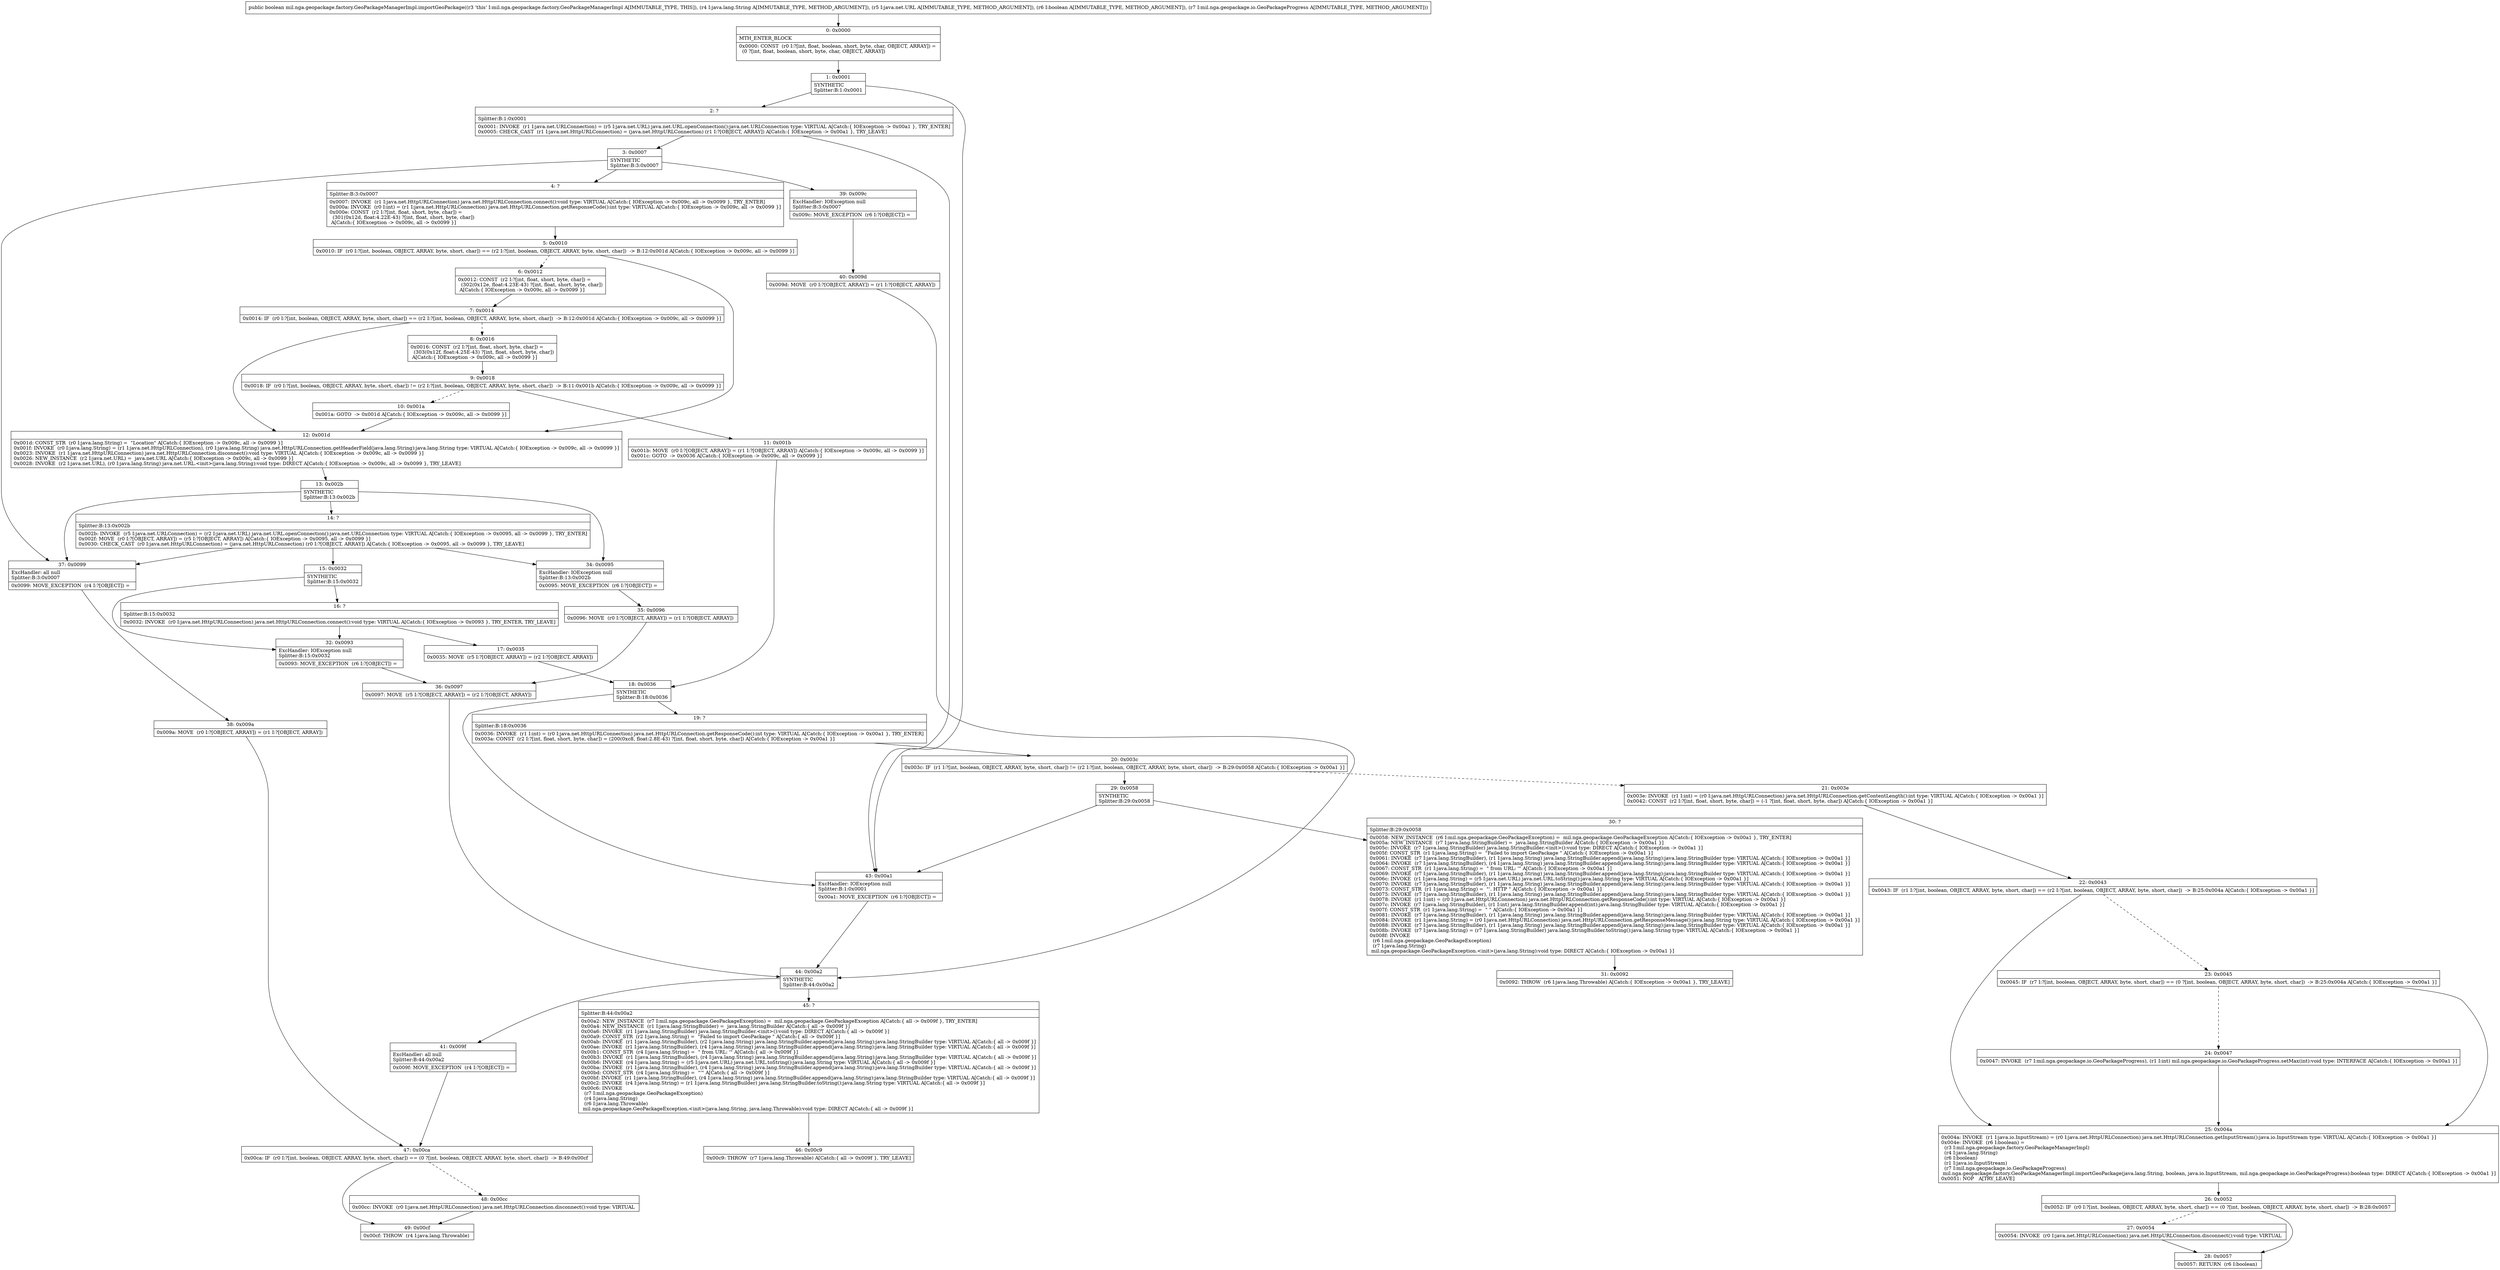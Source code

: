 digraph "CFG formil.nga.geopackage.factory.GeoPackageManagerImpl.importGeoPackage(Ljava\/lang\/String;Ljava\/net\/URL;ZLmil\/nga\/geopackage\/io\/GeoPackageProgress;)Z" {
Node_0 [shape=record,label="{0\:\ 0x0000|MTH_ENTER_BLOCK\l|0x0000: CONST  (r0 I:?[int, float, boolean, short, byte, char, OBJECT, ARRAY]) = \l  (0 ?[int, float, boolean, short, byte, char, OBJECT, ARRAY])\l \l}"];
Node_1 [shape=record,label="{1\:\ 0x0001|SYNTHETIC\lSplitter:B:1:0x0001\l}"];
Node_2 [shape=record,label="{2\:\ ?|Splitter:B:1:0x0001\l|0x0001: INVOKE  (r1 I:java.net.URLConnection) = (r5 I:java.net.URL) java.net.URL.openConnection():java.net.URLConnection type: VIRTUAL A[Catch:\{ IOException \-\> 0x00a1 \}, TRY_ENTER]\l0x0005: CHECK_CAST  (r1 I:java.net.HttpURLConnection) = (java.net.HttpURLConnection) (r1 I:?[OBJECT, ARRAY]) A[Catch:\{ IOException \-\> 0x00a1 \}, TRY_LEAVE]\l}"];
Node_3 [shape=record,label="{3\:\ 0x0007|SYNTHETIC\lSplitter:B:3:0x0007\l}"];
Node_4 [shape=record,label="{4\:\ ?|Splitter:B:3:0x0007\l|0x0007: INVOKE  (r1 I:java.net.HttpURLConnection) java.net.HttpURLConnection.connect():void type: VIRTUAL A[Catch:\{ IOException \-\> 0x009c, all \-\> 0x0099 \}, TRY_ENTER]\l0x000a: INVOKE  (r0 I:int) = (r1 I:java.net.HttpURLConnection) java.net.HttpURLConnection.getResponseCode():int type: VIRTUAL A[Catch:\{ IOException \-\> 0x009c, all \-\> 0x0099 \}]\l0x000e: CONST  (r2 I:?[int, float, short, byte, char]) = \l  (301(0x12d, float:4.22E\-43) ?[int, float, short, byte, char])\l A[Catch:\{ IOException \-\> 0x009c, all \-\> 0x0099 \}]\l}"];
Node_5 [shape=record,label="{5\:\ 0x0010|0x0010: IF  (r0 I:?[int, boolean, OBJECT, ARRAY, byte, short, char]) == (r2 I:?[int, boolean, OBJECT, ARRAY, byte, short, char])  \-\> B:12:0x001d A[Catch:\{ IOException \-\> 0x009c, all \-\> 0x0099 \}]\l}"];
Node_6 [shape=record,label="{6\:\ 0x0012|0x0012: CONST  (r2 I:?[int, float, short, byte, char]) = \l  (302(0x12e, float:4.23E\-43) ?[int, float, short, byte, char])\l A[Catch:\{ IOException \-\> 0x009c, all \-\> 0x0099 \}]\l}"];
Node_7 [shape=record,label="{7\:\ 0x0014|0x0014: IF  (r0 I:?[int, boolean, OBJECT, ARRAY, byte, short, char]) == (r2 I:?[int, boolean, OBJECT, ARRAY, byte, short, char])  \-\> B:12:0x001d A[Catch:\{ IOException \-\> 0x009c, all \-\> 0x0099 \}]\l}"];
Node_8 [shape=record,label="{8\:\ 0x0016|0x0016: CONST  (r2 I:?[int, float, short, byte, char]) = \l  (303(0x12f, float:4.25E\-43) ?[int, float, short, byte, char])\l A[Catch:\{ IOException \-\> 0x009c, all \-\> 0x0099 \}]\l}"];
Node_9 [shape=record,label="{9\:\ 0x0018|0x0018: IF  (r0 I:?[int, boolean, OBJECT, ARRAY, byte, short, char]) != (r2 I:?[int, boolean, OBJECT, ARRAY, byte, short, char])  \-\> B:11:0x001b A[Catch:\{ IOException \-\> 0x009c, all \-\> 0x0099 \}]\l}"];
Node_10 [shape=record,label="{10\:\ 0x001a|0x001a: GOTO  \-\> 0x001d A[Catch:\{ IOException \-\> 0x009c, all \-\> 0x0099 \}]\l}"];
Node_11 [shape=record,label="{11\:\ 0x001b|0x001b: MOVE  (r0 I:?[OBJECT, ARRAY]) = (r1 I:?[OBJECT, ARRAY]) A[Catch:\{ IOException \-\> 0x009c, all \-\> 0x0099 \}]\l0x001c: GOTO  \-\> 0x0036 A[Catch:\{ IOException \-\> 0x009c, all \-\> 0x0099 \}]\l}"];
Node_12 [shape=record,label="{12\:\ 0x001d|0x001d: CONST_STR  (r0 I:java.lang.String) =  \"Location\" A[Catch:\{ IOException \-\> 0x009c, all \-\> 0x0099 \}]\l0x001f: INVOKE  (r0 I:java.lang.String) = (r1 I:java.net.HttpURLConnection), (r0 I:java.lang.String) java.net.HttpURLConnection.getHeaderField(java.lang.String):java.lang.String type: VIRTUAL A[Catch:\{ IOException \-\> 0x009c, all \-\> 0x0099 \}]\l0x0023: INVOKE  (r1 I:java.net.HttpURLConnection) java.net.HttpURLConnection.disconnect():void type: VIRTUAL A[Catch:\{ IOException \-\> 0x009c, all \-\> 0x0099 \}]\l0x0026: NEW_INSTANCE  (r2 I:java.net.URL) =  java.net.URL A[Catch:\{ IOException \-\> 0x009c, all \-\> 0x0099 \}]\l0x0028: INVOKE  (r2 I:java.net.URL), (r0 I:java.lang.String) java.net.URL.\<init\>(java.lang.String):void type: DIRECT A[Catch:\{ IOException \-\> 0x009c, all \-\> 0x0099 \}, TRY_LEAVE]\l}"];
Node_13 [shape=record,label="{13\:\ 0x002b|SYNTHETIC\lSplitter:B:13:0x002b\l}"];
Node_14 [shape=record,label="{14\:\ ?|Splitter:B:13:0x002b\l|0x002b: INVOKE  (r5 I:java.net.URLConnection) = (r2 I:java.net.URL) java.net.URL.openConnection():java.net.URLConnection type: VIRTUAL A[Catch:\{ IOException \-\> 0x0095, all \-\> 0x0099 \}, TRY_ENTER]\l0x002f: MOVE  (r0 I:?[OBJECT, ARRAY]) = (r5 I:?[OBJECT, ARRAY]) A[Catch:\{ IOException \-\> 0x0095, all \-\> 0x0099 \}]\l0x0030: CHECK_CAST  (r0 I:java.net.HttpURLConnection) = (java.net.HttpURLConnection) (r0 I:?[OBJECT, ARRAY]) A[Catch:\{ IOException \-\> 0x0095, all \-\> 0x0099 \}, TRY_LEAVE]\l}"];
Node_15 [shape=record,label="{15\:\ 0x0032|SYNTHETIC\lSplitter:B:15:0x0032\l}"];
Node_16 [shape=record,label="{16\:\ ?|Splitter:B:15:0x0032\l|0x0032: INVOKE  (r0 I:java.net.HttpURLConnection) java.net.HttpURLConnection.connect():void type: VIRTUAL A[Catch:\{ IOException \-\> 0x0093 \}, TRY_ENTER, TRY_LEAVE]\l}"];
Node_17 [shape=record,label="{17\:\ 0x0035|0x0035: MOVE  (r5 I:?[OBJECT, ARRAY]) = (r2 I:?[OBJECT, ARRAY]) \l}"];
Node_18 [shape=record,label="{18\:\ 0x0036|SYNTHETIC\lSplitter:B:18:0x0036\l}"];
Node_19 [shape=record,label="{19\:\ ?|Splitter:B:18:0x0036\l|0x0036: INVOKE  (r1 I:int) = (r0 I:java.net.HttpURLConnection) java.net.HttpURLConnection.getResponseCode():int type: VIRTUAL A[Catch:\{ IOException \-\> 0x00a1 \}, TRY_ENTER]\l0x003a: CONST  (r2 I:?[int, float, short, byte, char]) = (200(0xc8, float:2.8E\-43) ?[int, float, short, byte, char]) A[Catch:\{ IOException \-\> 0x00a1 \}]\l}"];
Node_20 [shape=record,label="{20\:\ 0x003c|0x003c: IF  (r1 I:?[int, boolean, OBJECT, ARRAY, byte, short, char]) != (r2 I:?[int, boolean, OBJECT, ARRAY, byte, short, char])  \-\> B:29:0x0058 A[Catch:\{ IOException \-\> 0x00a1 \}]\l}"];
Node_21 [shape=record,label="{21\:\ 0x003e|0x003e: INVOKE  (r1 I:int) = (r0 I:java.net.HttpURLConnection) java.net.HttpURLConnection.getContentLength():int type: VIRTUAL A[Catch:\{ IOException \-\> 0x00a1 \}]\l0x0042: CONST  (r2 I:?[int, float, short, byte, char]) = (\-1 ?[int, float, short, byte, char]) A[Catch:\{ IOException \-\> 0x00a1 \}]\l}"];
Node_22 [shape=record,label="{22\:\ 0x0043|0x0043: IF  (r1 I:?[int, boolean, OBJECT, ARRAY, byte, short, char]) == (r2 I:?[int, boolean, OBJECT, ARRAY, byte, short, char])  \-\> B:25:0x004a A[Catch:\{ IOException \-\> 0x00a1 \}]\l}"];
Node_23 [shape=record,label="{23\:\ 0x0045|0x0045: IF  (r7 I:?[int, boolean, OBJECT, ARRAY, byte, short, char]) == (0 ?[int, boolean, OBJECT, ARRAY, byte, short, char])  \-\> B:25:0x004a A[Catch:\{ IOException \-\> 0x00a1 \}]\l}"];
Node_24 [shape=record,label="{24\:\ 0x0047|0x0047: INVOKE  (r7 I:mil.nga.geopackage.io.GeoPackageProgress), (r1 I:int) mil.nga.geopackage.io.GeoPackageProgress.setMax(int):void type: INTERFACE A[Catch:\{ IOException \-\> 0x00a1 \}]\l}"];
Node_25 [shape=record,label="{25\:\ 0x004a|0x004a: INVOKE  (r1 I:java.io.InputStream) = (r0 I:java.net.HttpURLConnection) java.net.HttpURLConnection.getInputStream():java.io.InputStream type: VIRTUAL A[Catch:\{ IOException \-\> 0x00a1 \}]\l0x004e: INVOKE  (r6 I:boolean) = \l  (r3 I:mil.nga.geopackage.factory.GeoPackageManagerImpl)\l  (r4 I:java.lang.String)\l  (r6 I:boolean)\l  (r1 I:java.io.InputStream)\l  (r7 I:mil.nga.geopackage.io.GeoPackageProgress)\l mil.nga.geopackage.factory.GeoPackageManagerImpl.importGeoPackage(java.lang.String, boolean, java.io.InputStream, mil.nga.geopackage.io.GeoPackageProgress):boolean type: DIRECT A[Catch:\{ IOException \-\> 0x00a1 \}]\l0x0051: NOP   A[TRY_LEAVE]\l}"];
Node_26 [shape=record,label="{26\:\ 0x0052|0x0052: IF  (r0 I:?[int, boolean, OBJECT, ARRAY, byte, short, char]) == (0 ?[int, boolean, OBJECT, ARRAY, byte, short, char])  \-\> B:28:0x0057 \l}"];
Node_27 [shape=record,label="{27\:\ 0x0054|0x0054: INVOKE  (r0 I:java.net.HttpURLConnection) java.net.HttpURLConnection.disconnect():void type: VIRTUAL \l}"];
Node_28 [shape=record,label="{28\:\ 0x0057|0x0057: RETURN  (r6 I:boolean) \l}"];
Node_29 [shape=record,label="{29\:\ 0x0058|SYNTHETIC\lSplitter:B:29:0x0058\l}"];
Node_30 [shape=record,label="{30\:\ ?|Splitter:B:29:0x0058\l|0x0058: NEW_INSTANCE  (r6 I:mil.nga.geopackage.GeoPackageException) =  mil.nga.geopackage.GeoPackageException A[Catch:\{ IOException \-\> 0x00a1 \}, TRY_ENTER]\l0x005a: NEW_INSTANCE  (r7 I:java.lang.StringBuilder) =  java.lang.StringBuilder A[Catch:\{ IOException \-\> 0x00a1 \}]\l0x005c: INVOKE  (r7 I:java.lang.StringBuilder) java.lang.StringBuilder.\<init\>():void type: DIRECT A[Catch:\{ IOException \-\> 0x00a1 \}]\l0x005f: CONST_STR  (r1 I:java.lang.String) =  \"Failed to import GeoPackage \" A[Catch:\{ IOException \-\> 0x00a1 \}]\l0x0061: INVOKE  (r7 I:java.lang.StringBuilder), (r1 I:java.lang.String) java.lang.StringBuilder.append(java.lang.String):java.lang.StringBuilder type: VIRTUAL A[Catch:\{ IOException \-\> 0x00a1 \}]\l0x0064: INVOKE  (r7 I:java.lang.StringBuilder), (r4 I:java.lang.String) java.lang.StringBuilder.append(java.lang.String):java.lang.StringBuilder type: VIRTUAL A[Catch:\{ IOException \-\> 0x00a1 \}]\l0x0067: CONST_STR  (r1 I:java.lang.String) =  \" from URL: '\" A[Catch:\{ IOException \-\> 0x00a1 \}]\l0x0069: INVOKE  (r7 I:java.lang.StringBuilder), (r1 I:java.lang.String) java.lang.StringBuilder.append(java.lang.String):java.lang.StringBuilder type: VIRTUAL A[Catch:\{ IOException \-\> 0x00a1 \}]\l0x006c: INVOKE  (r1 I:java.lang.String) = (r5 I:java.net.URL) java.net.URL.toString():java.lang.String type: VIRTUAL A[Catch:\{ IOException \-\> 0x00a1 \}]\l0x0070: INVOKE  (r7 I:java.lang.StringBuilder), (r1 I:java.lang.String) java.lang.StringBuilder.append(java.lang.String):java.lang.StringBuilder type: VIRTUAL A[Catch:\{ IOException \-\> 0x00a1 \}]\l0x0073: CONST_STR  (r1 I:java.lang.String) =  \"'. HTTP \" A[Catch:\{ IOException \-\> 0x00a1 \}]\l0x0075: INVOKE  (r7 I:java.lang.StringBuilder), (r1 I:java.lang.String) java.lang.StringBuilder.append(java.lang.String):java.lang.StringBuilder type: VIRTUAL A[Catch:\{ IOException \-\> 0x00a1 \}]\l0x0078: INVOKE  (r1 I:int) = (r0 I:java.net.HttpURLConnection) java.net.HttpURLConnection.getResponseCode():int type: VIRTUAL A[Catch:\{ IOException \-\> 0x00a1 \}]\l0x007c: INVOKE  (r7 I:java.lang.StringBuilder), (r1 I:int) java.lang.StringBuilder.append(int):java.lang.StringBuilder type: VIRTUAL A[Catch:\{ IOException \-\> 0x00a1 \}]\l0x007f: CONST_STR  (r1 I:java.lang.String) =  \" \" A[Catch:\{ IOException \-\> 0x00a1 \}]\l0x0081: INVOKE  (r7 I:java.lang.StringBuilder), (r1 I:java.lang.String) java.lang.StringBuilder.append(java.lang.String):java.lang.StringBuilder type: VIRTUAL A[Catch:\{ IOException \-\> 0x00a1 \}]\l0x0084: INVOKE  (r1 I:java.lang.String) = (r0 I:java.net.HttpURLConnection) java.net.HttpURLConnection.getResponseMessage():java.lang.String type: VIRTUAL A[Catch:\{ IOException \-\> 0x00a1 \}]\l0x0088: INVOKE  (r7 I:java.lang.StringBuilder), (r1 I:java.lang.String) java.lang.StringBuilder.append(java.lang.String):java.lang.StringBuilder type: VIRTUAL A[Catch:\{ IOException \-\> 0x00a1 \}]\l0x008b: INVOKE  (r7 I:java.lang.String) = (r7 I:java.lang.StringBuilder) java.lang.StringBuilder.toString():java.lang.String type: VIRTUAL A[Catch:\{ IOException \-\> 0x00a1 \}]\l0x008f: INVOKE  \l  (r6 I:mil.nga.geopackage.GeoPackageException)\l  (r7 I:java.lang.String)\l mil.nga.geopackage.GeoPackageException.\<init\>(java.lang.String):void type: DIRECT A[Catch:\{ IOException \-\> 0x00a1 \}]\l}"];
Node_31 [shape=record,label="{31\:\ 0x0092|0x0092: THROW  (r6 I:java.lang.Throwable) A[Catch:\{ IOException \-\> 0x00a1 \}, TRY_LEAVE]\l}"];
Node_32 [shape=record,label="{32\:\ 0x0093|ExcHandler: IOException null\lSplitter:B:15:0x0032\l|0x0093: MOVE_EXCEPTION  (r6 I:?[OBJECT]) =  \l}"];
Node_34 [shape=record,label="{34\:\ 0x0095|ExcHandler: IOException null\lSplitter:B:13:0x002b\l|0x0095: MOVE_EXCEPTION  (r6 I:?[OBJECT]) =  \l}"];
Node_35 [shape=record,label="{35\:\ 0x0096|0x0096: MOVE  (r0 I:?[OBJECT, ARRAY]) = (r1 I:?[OBJECT, ARRAY]) \l}"];
Node_36 [shape=record,label="{36\:\ 0x0097|0x0097: MOVE  (r5 I:?[OBJECT, ARRAY]) = (r2 I:?[OBJECT, ARRAY]) \l}"];
Node_37 [shape=record,label="{37\:\ 0x0099|ExcHandler: all null\lSplitter:B:3:0x0007\l|0x0099: MOVE_EXCEPTION  (r4 I:?[OBJECT]) =  \l}"];
Node_38 [shape=record,label="{38\:\ 0x009a|0x009a: MOVE  (r0 I:?[OBJECT, ARRAY]) = (r1 I:?[OBJECT, ARRAY]) \l}"];
Node_39 [shape=record,label="{39\:\ 0x009c|ExcHandler: IOException null\lSplitter:B:3:0x0007\l|0x009c: MOVE_EXCEPTION  (r6 I:?[OBJECT]) =  \l}"];
Node_40 [shape=record,label="{40\:\ 0x009d|0x009d: MOVE  (r0 I:?[OBJECT, ARRAY]) = (r1 I:?[OBJECT, ARRAY]) \l}"];
Node_41 [shape=record,label="{41\:\ 0x009f|ExcHandler: all null\lSplitter:B:44:0x00a2\l|0x009f: MOVE_EXCEPTION  (r4 I:?[OBJECT]) =  \l}"];
Node_43 [shape=record,label="{43\:\ 0x00a1|ExcHandler: IOException null\lSplitter:B:1:0x0001\l|0x00a1: MOVE_EXCEPTION  (r6 I:?[OBJECT]) =  \l}"];
Node_44 [shape=record,label="{44\:\ 0x00a2|SYNTHETIC\lSplitter:B:44:0x00a2\l}"];
Node_45 [shape=record,label="{45\:\ ?|Splitter:B:44:0x00a2\l|0x00a2: NEW_INSTANCE  (r7 I:mil.nga.geopackage.GeoPackageException) =  mil.nga.geopackage.GeoPackageException A[Catch:\{ all \-\> 0x009f \}, TRY_ENTER]\l0x00a4: NEW_INSTANCE  (r1 I:java.lang.StringBuilder) =  java.lang.StringBuilder A[Catch:\{ all \-\> 0x009f \}]\l0x00a6: INVOKE  (r1 I:java.lang.StringBuilder) java.lang.StringBuilder.\<init\>():void type: DIRECT A[Catch:\{ all \-\> 0x009f \}]\l0x00a9: CONST_STR  (r2 I:java.lang.String) =  \"Failed to import GeoPackage \" A[Catch:\{ all \-\> 0x009f \}]\l0x00ab: INVOKE  (r1 I:java.lang.StringBuilder), (r2 I:java.lang.String) java.lang.StringBuilder.append(java.lang.String):java.lang.StringBuilder type: VIRTUAL A[Catch:\{ all \-\> 0x009f \}]\l0x00ae: INVOKE  (r1 I:java.lang.StringBuilder), (r4 I:java.lang.String) java.lang.StringBuilder.append(java.lang.String):java.lang.StringBuilder type: VIRTUAL A[Catch:\{ all \-\> 0x009f \}]\l0x00b1: CONST_STR  (r4 I:java.lang.String) =  \" from URL: '\" A[Catch:\{ all \-\> 0x009f \}]\l0x00b3: INVOKE  (r1 I:java.lang.StringBuilder), (r4 I:java.lang.String) java.lang.StringBuilder.append(java.lang.String):java.lang.StringBuilder type: VIRTUAL A[Catch:\{ all \-\> 0x009f \}]\l0x00b6: INVOKE  (r4 I:java.lang.String) = (r5 I:java.net.URL) java.net.URL.toString():java.lang.String type: VIRTUAL A[Catch:\{ all \-\> 0x009f \}]\l0x00ba: INVOKE  (r1 I:java.lang.StringBuilder), (r4 I:java.lang.String) java.lang.StringBuilder.append(java.lang.String):java.lang.StringBuilder type: VIRTUAL A[Catch:\{ all \-\> 0x009f \}]\l0x00bd: CONST_STR  (r4 I:java.lang.String) =  \"'\" A[Catch:\{ all \-\> 0x009f \}]\l0x00bf: INVOKE  (r1 I:java.lang.StringBuilder), (r4 I:java.lang.String) java.lang.StringBuilder.append(java.lang.String):java.lang.StringBuilder type: VIRTUAL A[Catch:\{ all \-\> 0x009f \}]\l0x00c2: INVOKE  (r4 I:java.lang.String) = (r1 I:java.lang.StringBuilder) java.lang.StringBuilder.toString():java.lang.String type: VIRTUAL A[Catch:\{ all \-\> 0x009f \}]\l0x00c6: INVOKE  \l  (r7 I:mil.nga.geopackage.GeoPackageException)\l  (r4 I:java.lang.String)\l  (r6 I:java.lang.Throwable)\l mil.nga.geopackage.GeoPackageException.\<init\>(java.lang.String, java.lang.Throwable):void type: DIRECT A[Catch:\{ all \-\> 0x009f \}]\l}"];
Node_46 [shape=record,label="{46\:\ 0x00c9|0x00c9: THROW  (r7 I:java.lang.Throwable) A[Catch:\{ all \-\> 0x009f \}, TRY_LEAVE]\l}"];
Node_47 [shape=record,label="{47\:\ 0x00ca|0x00ca: IF  (r0 I:?[int, boolean, OBJECT, ARRAY, byte, short, char]) == (0 ?[int, boolean, OBJECT, ARRAY, byte, short, char])  \-\> B:49:0x00cf \l}"];
Node_48 [shape=record,label="{48\:\ 0x00cc|0x00cc: INVOKE  (r0 I:java.net.HttpURLConnection) java.net.HttpURLConnection.disconnect():void type: VIRTUAL \l}"];
Node_49 [shape=record,label="{49\:\ 0x00cf|0x00cf: THROW  (r4 I:java.lang.Throwable) \l}"];
MethodNode[shape=record,label="{public boolean mil.nga.geopackage.factory.GeoPackageManagerImpl.importGeoPackage((r3 'this' I:mil.nga.geopackage.factory.GeoPackageManagerImpl A[IMMUTABLE_TYPE, THIS]), (r4 I:java.lang.String A[IMMUTABLE_TYPE, METHOD_ARGUMENT]), (r5 I:java.net.URL A[IMMUTABLE_TYPE, METHOD_ARGUMENT]), (r6 I:boolean A[IMMUTABLE_TYPE, METHOD_ARGUMENT]), (r7 I:mil.nga.geopackage.io.GeoPackageProgress A[IMMUTABLE_TYPE, METHOD_ARGUMENT])) }"];
MethodNode -> Node_0;
Node_0 -> Node_1;
Node_1 -> Node_2;
Node_1 -> Node_43;
Node_2 -> Node_3;
Node_2 -> Node_43;
Node_3 -> Node_4;
Node_3 -> Node_39;
Node_3 -> Node_37;
Node_4 -> Node_5;
Node_5 -> Node_6[style=dashed];
Node_5 -> Node_12;
Node_6 -> Node_7;
Node_7 -> Node_8[style=dashed];
Node_7 -> Node_12;
Node_8 -> Node_9;
Node_9 -> Node_10[style=dashed];
Node_9 -> Node_11;
Node_10 -> Node_12;
Node_11 -> Node_18;
Node_12 -> Node_13;
Node_13 -> Node_14;
Node_13 -> Node_34;
Node_13 -> Node_37;
Node_14 -> Node_15;
Node_14 -> Node_34;
Node_14 -> Node_37;
Node_15 -> Node_16;
Node_15 -> Node_32;
Node_16 -> Node_17;
Node_16 -> Node_32;
Node_17 -> Node_18;
Node_18 -> Node_19;
Node_18 -> Node_43;
Node_19 -> Node_20;
Node_20 -> Node_21[style=dashed];
Node_20 -> Node_29;
Node_21 -> Node_22;
Node_22 -> Node_23[style=dashed];
Node_22 -> Node_25;
Node_23 -> Node_24[style=dashed];
Node_23 -> Node_25;
Node_24 -> Node_25;
Node_25 -> Node_26;
Node_26 -> Node_27[style=dashed];
Node_26 -> Node_28;
Node_27 -> Node_28;
Node_29 -> Node_30;
Node_29 -> Node_43;
Node_30 -> Node_31;
Node_32 -> Node_36;
Node_34 -> Node_35;
Node_35 -> Node_36;
Node_36 -> Node_44;
Node_37 -> Node_38;
Node_38 -> Node_47;
Node_39 -> Node_40;
Node_40 -> Node_44;
Node_41 -> Node_47;
Node_43 -> Node_44;
Node_44 -> Node_45;
Node_44 -> Node_41;
Node_45 -> Node_46;
Node_47 -> Node_48[style=dashed];
Node_47 -> Node_49;
Node_48 -> Node_49;
}

